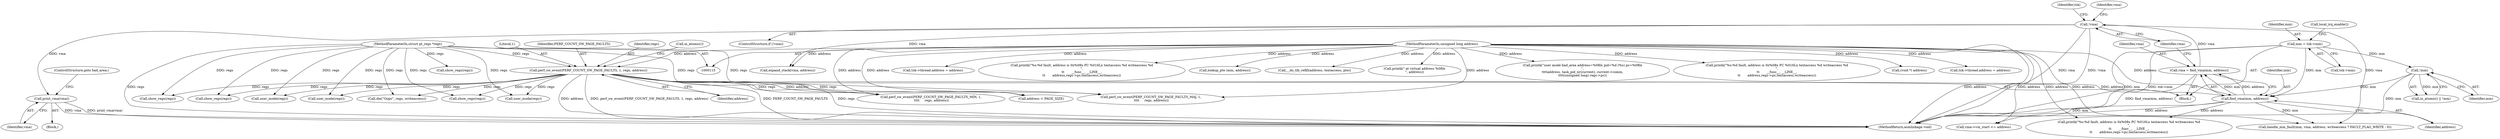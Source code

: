 digraph "0_linux_a8b0ca17b80e92faab46ee7179ba9e99ccb61233_30@pointer" {
"1000206" [label="(Call,print_vma(vma))"];
"1000158" [label="(Call,!vma)"];
"1000152" [label="(Call,vma = find_vma(mm, address))"];
"1000154" [label="(Call,find_vma(mm, address))"];
"1000144" [label="(Call,!mm)"];
"1000130" [label="(Call,mm = tsk->mm)"];
"1000136" [label="(Call,perf_sw_event(PERF_COUNT_SW_PAGE_FAULTS, 1, regs, address))"];
"1000116" [label="(MethodParameterIn,struct pt_regs *regs)"];
"1000119" [label="(MethodParameterIn,unsigned long address)"];
"1000441" [label="(Call,address < PAGE_SIZE)"];
"1000142" [label="(Call,in_atomic() || !mm)"];
"1000130" [label="(Call,mm = tsk->mm)"];
"1000139" [label="(Identifier,regs)"];
"1000158" [label="(Call,!vma)"];
"1000119" [label="(MethodParameterIn,unsigned long address)"];
"1000207" [label="(Identifier,vma)"];
"1000163" [label="(Call,printk(\"%s:%d fault, address is 0x%08x PC %016Lx textaccess %d writeaccess %d\n\",\n\t\t       __func__, __LINE__,\n\t\t       address,regs->pc,textaccess,writeaccess))"];
"1000216" [label="(Call,printk(\"%s:%d fault, address is 0x%08x PC %016Lx textaccess %d writeaccess %d\n\",\n\t\t       __func__, __LINE__,\n\t\t       address,regs->pc,textaccess,writeaccess))"];
"1000208" [label="(ControlStructure,goto bad_area;)"];
"1000159" [label="(Identifier,vma)"];
"1000162" [label="(Identifier,tsk)"];
"1000462" [label="(Call,user_mode(regs))"];
"1000266" [label="(Call,handle_mm_fault(mm, vma, address, writeaccess ? FAULT_FLAG_WRITE : 0))"];
"1000120" [label="(Block,)"];
"1000132" [label="(Call,tsk->mm)"];
"1000156" [label="(Identifier,address)"];
"1000504" [label="(MethodReturn,asmlinkage void)"];
"1000157" [label="(ControlStructure,if (!vma))"];
"1000143" [label="(Call,in_atomic())"];
"1000210" [label="(Call,expand_stack(vma, address))"];
"1000312" [label="(Call,perf_sw_event(PERF_COUNT_SW_PAGE_FAULTS_MIN, 1,\n \t\t\t\t     regs, address))"];
"1000448" [label="(Call,die(\"Oops\", regs, writeaccess))"];
"1000155" [label="(Identifier,mm)"];
"1000173" [label="(Call,show_regs(regs))"];
"1000144" [label="(Call,!mm)"];
"1000206" [label="(Call,print_vma(vma))"];
"1000411" [label="(Call,(void *) address)"];
"1000226" [label="(Call,show_regs(regs))"];
"1000301" [label="(Call,perf_sw_event(PERF_COUNT_SW_PAGE_FAULTS_MAJ, 1,\n \t\t\t\t     regs, address))"];
"1000135" [label="(Call,local_irq_enable())"];
"1000475" [label="(Call,tsk->thread.address = address)"];
"1000136" [label="(Call,perf_sw_event(PERF_COUNT_SW_PAGE_FAULTS, 1, regs, address))"];
"1000116" [label="(MethodParameterIn,struct pt_regs *regs)"];
"1000383" [label="(Call,tsk->thread.address = address)"];
"1000191" [label="(Block,)"];
"1000194" [label="(Call,printk(\"%s:%d fault, address is 0x%08x PC %016Lx textaccess %d writeaccess %d\n\",\n\t\t       __func__, __LINE__,\n\t\t       address,regs->pc,textaccess,writeaccess))"];
"1000152" [label="(Call,vma = find_vma(mm, address))"];
"1000177" [label="(Call,vma->vm_start <= address)"];
"1000375" [label="(Call,show_regs(regs))"];
"1000138" [label="(Literal,1)"];
"1000319" [label="(Call,lookup_pte (mm, address))"];
"1000327" [label="(Call,__do_tlb_refill(address, textaccess, pte))"];
"1000204" [label="(Call,show_regs(regs))"];
"1000154" [label="(Call,find_vma(mm, address))"];
"1000501" [label="(Call,user_mode(regs))"];
"1000131" [label="(Identifier,mm)"];
"1000445" [label="(Call,printk(\" at virtual address %08lx\n\", address))"];
"1000179" [label="(Identifier,vma)"];
"1000137" [label="(Identifier,PERF_COUNT_SW_PAGE_FAULTS)"];
"1000140" [label="(Identifier,address)"];
"1000153" [label="(Identifier,vma)"];
"1000347" [label="(Call,user_mode(regs))"];
"1000145" [label="(Identifier,mm)"];
"1000362" [label="(Call,printk(\"user mode bad_area address=%08lx pid=%d (%s) pc=%08lx\n\",\n\t\t\t\taddress, task_pid_nr(current), current->comm,\n\t\t\t\t(unsigned long) regs->pc))"];
"1000206" -> "1000191"  [label="AST: "];
"1000206" -> "1000207"  [label="CFG: "];
"1000207" -> "1000206"  [label="AST: "];
"1000208" -> "1000206"  [label="CFG: "];
"1000206" -> "1000504"  [label="DDG: print_vma(vma)"];
"1000206" -> "1000504"  [label="DDG: vma"];
"1000158" -> "1000206"  [label="DDG: vma"];
"1000158" -> "1000157"  [label="AST: "];
"1000158" -> "1000159"  [label="CFG: "];
"1000159" -> "1000158"  [label="AST: "];
"1000162" -> "1000158"  [label="CFG: "];
"1000179" -> "1000158"  [label="CFG: "];
"1000158" -> "1000504"  [label="DDG: vma"];
"1000158" -> "1000504"  [label="DDG: !vma"];
"1000152" -> "1000158"  [label="DDG: vma"];
"1000158" -> "1000210"  [label="DDG: vma"];
"1000158" -> "1000266"  [label="DDG: vma"];
"1000152" -> "1000120"  [label="AST: "];
"1000152" -> "1000154"  [label="CFG: "];
"1000153" -> "1000152"  [label="AST: "];
"1000154" -> "1000152"  [label="AST: "];
"1000159" -> "1000152"  [label="CFG: "];
"1000152" -> "1000504"  [label="DDG: find_vma(mm, address)"];
"1000154" -> "1000152"  [label="DDG: mm"];
"1000154" -> "1000152"  [label="DDG: address"];
"1000154" -> "1000156"  [label="CFG: "];
"1000155" -> "1000154"  [label="AST: "];
"1000156" -> "1000154"  [label="AST: "];
"1000154" -> "1000504"  [label="DDG: mm"];
"1000144" -> "1000154"  [label="DDG: mm"];
"1000130" -> "1000154"  [label="DDG: mm"];
"1000136" -> "1000154"  [label="DDG: address"];
"1000119" -> "1000154"  [label="DDG: address"];
"1000154" -> "1000163"  [label="DDG: address"];
"1000154" -> "1000177"  [label="DDG: address"];
"1000154" -> "1000266"  [label="DDG: mm"];
"1000144" -> "1000142"  [label="AST: "];
"1000144" -> "1000145"  [label="CFG: "];
"1000145" -> "1000144"  [label="AST: "];
"1000142" -> "1000144"  [label="CFG: "];
"1000144" -> "1000504"  [label="DDG: mm"];
"1000144" -> "1000142"  [label="DDG: mm"];
"1000130" -> "1000144"  [label="DDG: mm"];
"1000130" -> "1000120"  [label="AST: "];
"1000130" -> "1000132"  [label="CFG: "];
"1000131" -> "1000130"  [label="AST: "];
"1000132" -> "1000130"  [label="AST: "];
"1000135" -> "1000130"  [label="CFG: "];
"1000130" -> "1000504"  [label="DDG: tsk->mm"];
"1000130" -> "1000504"  [label="DDG: mm"];
"1000136" -> "1000120"  [label="AST: "];
"1000136" -> "1000140"  [label="CFG: "];
"1000137" -> "1000136"  [label="AST: "];
"1000138" -> "1000136"  [label="AST: "];
"1000139" -> "1000136"  [label="AST: "];
"1000140" -> "1000136"  [label="AST: "];
"1000143" -> "1000136"  [label="CFG: "];
"1000136" -> "1000504"  [label="DDG: regs"];
"1000136" -> "1000504"  [label="DDG: address"];
"1000136" -> "1000504"  [label="DDG: perf_sw_event(PERF_COUNT_SW_PAGE_FAULTS, 1, regs, address)"];
"1000136" -> "1000504"  [label="DDG: PERF_COUNT_SW_PAGE_FAULTS"];
"1000116" -> "1000136"  [label="DDG: regs"];
"1000119" -> "1000136"  [label="DDG: address"];
"1000136" -> "1000173"  [label="DDG: regs"];
"1000136" -> "1000204"  [label="DDG: regs"];
"1000136" -> "1000226"  [label="DDG: regs"];
"1000136" -> "1000301"  [label="DDG: regs"];
"1000136" -> "1000312"  [label="DDG: regs"];
"1000136" -> "1000347"  [label="DDG: regs"];
"1000136" -> "1000441"  [label="DDG: address"];
"1000136" -> "1000448"  [label="DDG: regs"];
"1000136" -> "1000462"  [label="DDG: regs"];
"1000136" -> "1000501"  [label="DDG: regs"];
"1000116" -> "1000115"  [label="AST: "];
"1000116" -> "1000504"  [label="DDG: regs"];
"1000116" -> "1000173"  [label="DDG: regs"];
"1000116" -> "1000204"  [label="DDG: regs"];
"1000116" -> "1000226"  [label="DDG: regs"];
"1000116" -> "1000301"  [label="DDG: regs"];
"1000116" -> "1000312"  [label="DDG: regs"];
"1000116" -> "1000347"  [label="DDG: regs"];
"1000116" -> "1000375"  [label="DDG: regs"];
"1000116" -> "1000448"  [label="DDG: regs"];
"1000116" -> "1000462"  [label="DDG: regs"];
"1000116" -> "1000501"  [label="DDG: regs"];
"1000119" -> "1000115"  [label="AST: "];
"1000119" -> "1000504"  [label="DDG: address"];
"1000119" -> "1000163"  [label="DDG: address"];
"1000119" -> "1000177"  [label="DDG: address"];
"1000119" -> "1000194"  [label="DDG: address"];
"1000119" -> "1000210"  [label="DDG: address"];
"1000119" -> "1000216"  [label="DDG: address"];
"1000119" -> "1000266"  [label="DDG: address"];
"1000119" -> "1000301"  [label="DDG: address"];
"1000119" -> "1000312"  [label="DDG: address"];
"1000119" -> "1000319"  [label="DDG: address"];
"1000119" -> "1000327"  [label="DDG: address"];
"1000119" -> "1000362"  [label="DDG: address"];
"1000119" -> "1000383"  [label="DDG: address"];
"1000119" -> "1000411"  [label="DDG: address"];
"1000119" -> "1000441"  [label="DDG: address"];
"1000119" -> "1000445"  [label="DDG: address"];
"1000119" -> "1000475"  [label="DDG: address"];
}
